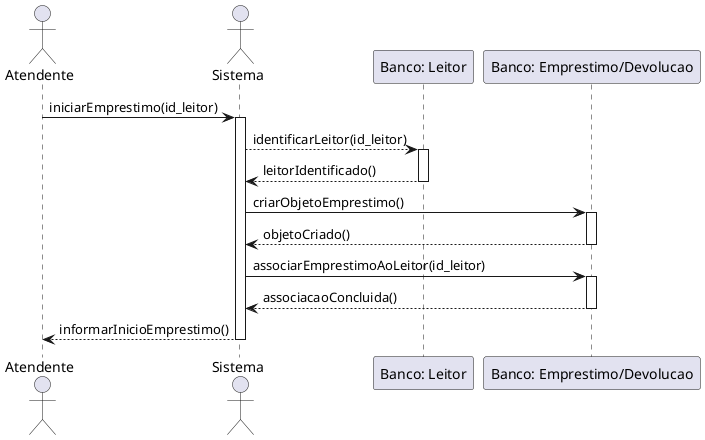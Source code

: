 @startuml

actor "Atendente" as A
actor "Sistema" as S
participant "Banco: Leitor" as L
participant "Banco: Emprestimo/Devolucao" as ED

A -> S : iniciarEmprestimo(id_leitor)
activate S

S --> L : identificarLeitor(id_leitor)
activate L
L --> S : leitorIdentificado()
deactivate L

S -> ED : criarObjetoEmprestimo()
activate ED
ED --> S : objetoCriado()
deactivate ED

S -> ED : associarEmprestimoAoLeitor(id_leitor)
activate ED
ED --> S : associacaoConcluida()
deactivate ED

S --> A : informarInicioEmprestimo()

deactivate S

@enduml
